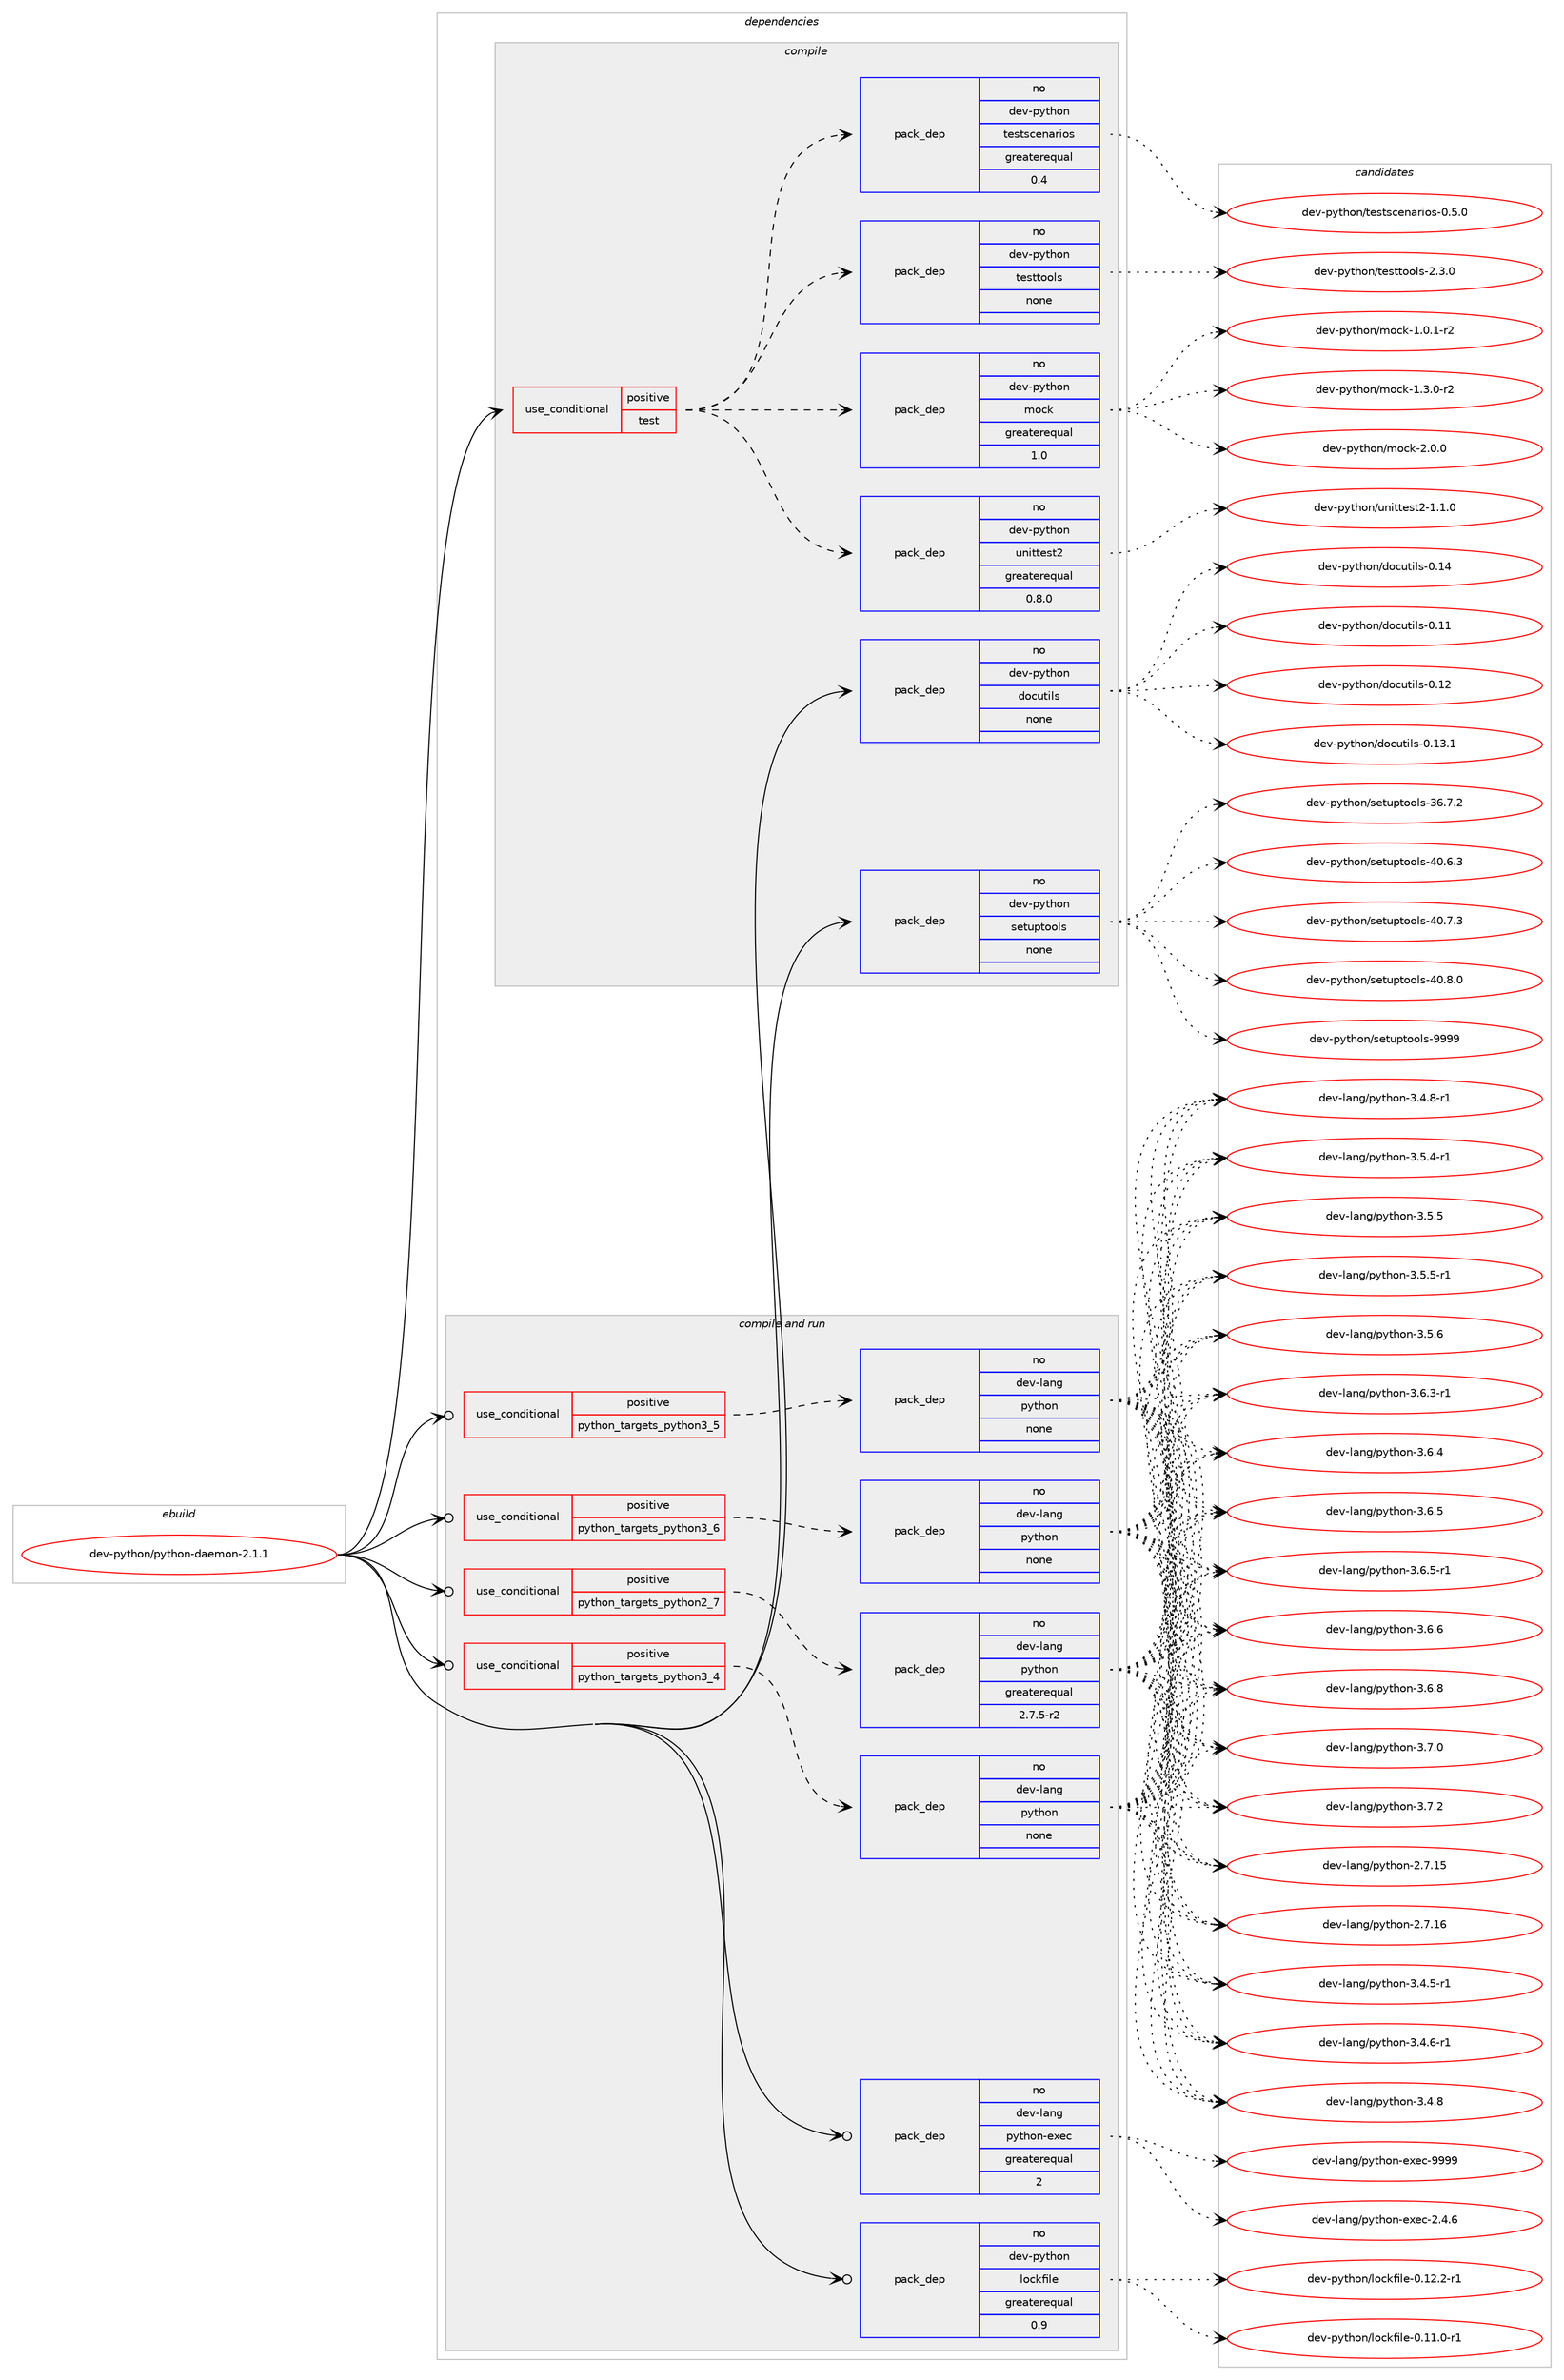 digraph prolog {

# *************
# Graph options
# *************

newrank=true;
concentrate=true;
compound=true;
graph [rankdir=LR,fontname=Helvetica,fontsize=10,ranksep=1.5];#, ranksep=2.5, nodesep=0.2];
edge  [arrowhead=vee];
node  [fontname=Helvetica,fontsize=10];

# **********
# The ebuild
# **********

subgraph cluster_leftcol {
color=gray;
rank=same;
label=<<i>ebuild</i>>;
id [label="dev-python/python-daemon-2.1.1", color=red, width=4, href="../dev-python/python-daemon-2.1.1.svg"];
}

# ****************
# The dependencies
# ****************

subgraph cluster_midcol {
color=gray;
label=<<i>dependencies</i>>;
subgraph cluster_compile {
fillcolor="#eeeeee";
style=filled;
label=<<i>compile</i>>;
subgraph cond382469 {
dependency1434383 [label=<<TABLE BORDER="0" CELLBORDER="1" CELLSPACING="0" CELLPADDING="4"><TR><TD ROWSPAN="3" CELLPADDING="10">use_conditional</TD></TR><TR><TD>positive</TD></TR><TR><TD>test</TD></TR></TABLE>>, shape=none, color=red];
subgraph pack1028561 {
dependency1434384 [label=<<TABLE BORDER="0" CELLBORDER="1" CELLSPACING="0" CELLPADDING="4" WIDTH="220"><TR><TD ROWSPAN="6" CELLPADDING="30">pack_dep</TD></TR><TR><TD WIDTH="110">no</TD></TR><TR><TD>dev-python</TD></TR><TR><TD>unittest2</TD></TR><TR><TD>greaterequal</TD></TR><TR><TD>0.8.0</TD></TR></TABLE>>, shape=none, color=blue];
}
dependency1434383:e -> dependency1434384:w [weight=20,style="dashed",arrowhead="vee"];
subgraph pack1028562 {
dependency1434385 [label=<<TABLE BORDER="0" CELLBORDER="1" CELLSPACING="0" CELLPADDING="4" WIDTH="220"><TR><TD ROWSPAN="6" CELLPADDING="30">pack_dep</TD></TR><TR><TD WIDTH="110">no</TD></TR><TR><TD>dev-python</TD></TR><TR><TD>mock</TD></TR><TR><TD>greaterequal</TD></TR><TR><TD>1.0</TD></TR></TABLE>>, shape=none, color=blue];
}
dependency1434383:e -> dependency1434385:w [weight=20,style="dashed",arrowhead="vee"];
subgraph pack1028563 {
dependency1434386 [label=<<TABLE BORDER="0" CELLBORDER="1" CELLSPACING="0" CELLPADDING="4" WIDTH="220"><TR><TD ROWSPAN="6" CELLPADDING="30">pack_dep</TD></TR><TR><TD WIDTH="110">no</TD></TR><TR><TD>dev-python</TD></TR><TR><TD>testtools</TD></TR><TR><TD>none</TD></TR><TR><TD></TD></TR></TABLE>>, shape=none, color=blue];
}
dependency1434383:e -> dependency1434386:w [weight=20,style="dashed",arrowhead="vee"];
subgraph pack1028564 {
dependency1434387 [label=<<TABLE BORDER="0" CELLBORDER="1" CELLSPACING="0" CELLPADDING="4" WIDTH="220"><TR><TD ROWSPAN="6" CELLPADDING="30">pack_dep</TD></TR><TR><TD WIDTH="110">no</TD></TR><TR><TD>dev-python</TD></TR><TR><TD>testscenarios</TD></TR><TR><TD>greaterequal</TD></TR><TR><TD>0.4</TD></TR></TABLE>>, shape=none, color=blue];
}
dependency1434383:e -> dependency1434387:w [weight=20,style="dashed",arrowhead="vee"];
}
id:e -> dependency1434383:w [weight=20,style="solid",arrowhead="vee"];
subgraph pack1028565 {
dependency1434388 [label=<<TABLE BORDER="0" CELLBORDER="1" CELLSPACING="0" CELLPADDING="4" WIDTH="220"><TR><TD ROWSPAN="6" CELLPADDING="30">pack_dep</TD></TR><TR><TD WIDTH="110">no</TD></TR><TR><TD>dev-python</TD></TR><TR><TD>docutils</TD></TR><TR><TD>none</TD></TR><TR><TD></TD></TR></TABLE>>, shape=none, color=blue];
}
id:e -> dependency1434388:w [weight=20,style="solid",arrowhead="vee"];
subgraph pack1028566 {
dependency1434389 [label=<<TABLE BORDER="0" CELLBORDER="1" CELLSPACING="0" CELLPADDING="4" WIDTH="220"><TR><TD ROWSPAN="6" CELLPADDING="30">pack_dep</TD></TR><TR><TD WIDTH="110">no</TD></TR><TR><TD>dev-python</TD></TR><TR><TD>setuptools</TD></TR><TR><TD>none</TD></TR><TR><TD></TD></TR></TABLE>>, shape=none, color=blue];
}
id:e -> dependency1434389:w [weight=20,style="solid",arrowhead="vee"];
}
subgraph cluster_compileandrun {
fillcolor="#eeeeee";
style=filled;
label=<<i>compile and run</i>>;
subgraph cond382470 {
dependency1434390 [label=<<TABLE BORDER="0" CELLBORDER="1" CELLSPACING="0" CELLPADDING="4"><TR><TD ROWSPAN="3" CELLPADDING="10">use_conditional</TD></TR><TR><TD>positive</TD></TR><TR><TD>python_targets_python2_7</TD></TR></TABLE>>, shape=none, color=red];
subgraph pack1028567 {
dependency1434391 [label=<<TABLE BORDER="0" CELLBORDER="1" CELLSPACING="0" CELLPADDING="4" WIDTH="220"><TR><TD ROWSPAN="6" CELLPADDING="30">pack_dep</TD></TR><TR><TD WIDTH="110">no</TD></TR><TR><TD>dev-lang</TD></TR><TR><TD>python</TD></TR><TR><TD>greaterequal</TD></TR><TR><TD>2.7.5-r2</TD></TR></TABLE>>, shape=none, color=blue];
}
dependency1434390:e -> dependency1434391:w [weight=20,style="dashed",arrowhead="vee"];
}
id:e -> dependency1434390:w [weight=20,style="solid",arrowhead="odotvee"];
subgraph cond382471 {
dependency1434392 [label=<<TABLE BORDER="0" CELLBORDER="1" CELLSPACING="0" CELLPADDING="4"><TR><TD ROWSPAN="3" CELLPADDING="10">use_conditional</TD></TR><TR><TD>positive</TD></TR><TR><TD>python_targets_python3_4</TD></TR></TABLE>>, shape=none, color=red];
subgraph pack1028568 {
dependency1434393 [label=<<TABLE BORDER="0" CELLBORDER="1" CELLSPACING="0" CELLPADDING="4" WIDTH="220"><TR><TD ROWSPAN="6" CELLPADDING="30">pack_dep</TD></TR><TR><TD WIDTH="110">no</TD></TR><TR><TD>dev-lang</TD></TR><TR><TD>python</TD></TR><TR><TD>none</TD></TR><TR><TD></TD></TR></TABLE>>, shape=none, color=blue];
}
dependency1434392:e -> dependency1434393:w [weight=20,style="dashed",arrowhead="vee"];
}
id:e -> dependency1434392:w [weight=20,style="solid",arrowhead="odotvee"];
subgraph cond382472 {
dependency1434394 [label=<<TABLE BORDER="0" CELLBORDER="1" CELLSPACING="0" CELLPADDING="4"><TR><TD ROWSPAN="3" CELLPADDING="10">use_conditional</TD></TR><TR><TD>positive</TD></TR><TR><TD>python_targets_python3_5</TD></TR></TABLE>>, shape=none, color=red];
subgraph pack1028569 {
dependency1434395 [label=<<TABLE BORDER="0" CELLBORDER="1" CELLSPACING="0" CELLPADDING="4" WIDTH="220"><TR><TD ROWSPAN="6" CELLPADDING="30">pack_dep</TD></TR><TR><TD WIDTH="110">no</TD></TR><TR><TD>dev-lang</TD></TR><TR><TD>python</TD></TR><TR><TD>none</TD></TR><TR><TD></TD></TR></TABLE>>, shape=none, color=blue];
}
dependency1434394:e -> dependency1434395:w [weight=20,style="dashed",arrowhead="vee"];
}
id:e -> dependency1434394:w [weight=20,style="solid",arrowhead="odotvee"];
subgraph cond382473 {
dependency1434396 [label=<<TABLE BORDER="0" CELLBORDER="1" CELLSPACING="0" CELLPADDING="4"><TR><TD ROWSPAN="3" CELLPADDING="10">use_conditional</TD></TR><TR><TD>positive</TD></TR><TR><TD>python_targets_python3_6</TD></TR></TABLE>>, shape=none, color=red];
subgraph pack1028570 {
dependency1434397 [label=<<TABLE BORDER="0" CELLBORDER="1" CELLSPACING="0" CELLPADDING="4" WIDTH="220"><TR><TD ROWSPAN="6" CELLPADDING="30">pack_dep</TD></TR><TR><TD WIDTH="110">no</TD></TR><TR><TD>dev-lang</TD></TR><TR><TD>python</TD></TR><TR><TD>none</TD></TR><TR><TD></TD></TR></TABLE>>, shape=none, color=blue];
}
dependency1434396:e -> dependency1434397:w [weight=20,style="dashed",arrowhead="vee"];
}
id:e -> dependency1434396:w [weight=20,style="solid",arrowhead="odotvee"];
subgraph pack1028571 {
dependency1434398 [label=<<TABLE BORDER="0" CELLBORDER="1" CELLSPACING="0" CELLPADDING="4" WIDTH="220"><TR><TD ROWSPAN="6" CELLPADDING="30">pack_dep</TD></TR><TR><TD WIDTH="110">no</TD></TR><TR><TD>dev-lang</TD></TR><TR><TD>python-exec</TD></TR><TR><TD>greaterequal</TD></TR><TR><TD>2</TD></TR></TABLE>>, shape=none, color=blue];
}
id:e -> dependency1434398:w [weight=20,style="solid",arrowhead="odotvee"];
subgraph pack1028572 {
dependency1434399 [label=<<TABLE BORDER="0" CELLBORDER="1" CELLSPACING="0" CELLPADDING="4" WIDTH="220"><TR><TD ROWSPAN="6" CELLPADDING="30">pack_dep</TD></TR><TR><TD WIDTH="110">no</TD></TR><TR><TD>dev-python</TD></TR><TR><TD>lockfile</TD></TR><TR><TD>greaterequal</TD></TR><TR><TD>0.9</TD></TR></TABLE>>, shape=none, color=blue];
}
id:e -> dependency1434399:w [weight=20,style="solid",arrowhead="odotvee"];
}
subgraph cluster_run {
fillcolor="#eeeeee";
style=filled;
label=<<i>run</i>>;
}
}

# **************
# The candidates
# **************

subgraph cluster_choices {
rank=same;
color=gray;
label=<<i>candidates</i>>;

subgraph choice1028561 {
color=black;
nodesep=1;
choice100101118451121211161041111104711711010511611610111511650454946494648 [label="dev-python/unittest2-1.1.0", color=red, width=4,href="../dev-python/unittest2-1.1.0.svg"];
dependency1434384:e -> choice100101118451121211161041111104711711010511611610111511650454946494648:w [style=dotted,weight="100"];
}
subgraph choice1028562 {
color=black;
nodesep=1;
choice1001011184511212111610411111047109111991074549464846494511450 [label="dev-python/mock-1.0.1-r2", color=red, width=4,href="../dev-python/mock-1.0.1-r2.svg"];
choice1001011184511212111610411111047109111991074549465146484511450 [label="dev-python/mock-1.3.0-r2", color=red, width=4,href="../dev-python/mock-1.3.0-r2.svg"];
choice100101118451121211161041111104710911199107455046484648 [label="dev-python/mock-2.0.0", color=red, width=4,href="../dev-python/mock-2.0.0.svg"];
dependency1434385:e -> choice1001011184511212111610411111047109111991074549464846494511450:w [style=dotted,weight="100"];
dependency1434385:e -> choice1001011184511212111610411111047109111991074549465146484511450:w [style=dotted,weight="100"];
dependency1434385:e -> choice100101118451121211161041111104710911199107455046484648:w [style=dotted,weight="100"];
}
subgraph choice1028563 {
color=black;
nodesep=1;
choice1001011184511212111610411111047116101115116116111111108115455046514648 [label="dev-python/testtools-2.3.0", color=red, width=4,href="../dev-python/testtools-2.3.0.svg"];
dependency1434386:e -> choice1001011184511212111610411111047116101115116116111111108115455046514648:w [style=dotted,weight="100"];
}
subgraph choice1028564 {
color=black;
nodesep=1;
choice10010111845112121116104111110471161011151161159910111097114105111115454846534648 [label="dev-python/testscenarios-0.5.0", color=red, width=4,href="../dev-python/testscenarios-0.5.0.svg"];
dependency1434387:e -> choice10010111845112121116104111110471161011151161159910111097114105111115454846534648:w [style=dotted,weight="100"];
}
subgraph choice1028565 {
color=black;
nodesep=1;
choice1001011184511212111610411111047100111991171161051081154548464949 [label="dev-python/docutils-0.11", color=red, width=4,href="../dev-python/docutils-0.11.svg"];
choice1001011184511212111610411111047100111991171161051081154548464950 [label="dev-python/docutils-0.12", color=red, width=4,href="../dev-python/docutils-0.12.svg"];
choice10010111845112121116104111110471001119911711610510811545484649514649 [label="dev-python/docutils-0.13.1", color=red, width=4,href="../dev-python/docutils-0.13.1.svg"];
choice1001011184511212111610411111047100111991171161051081154548464952 [label="dev-python/docutils-0.14", color=red, width=4,href="../dev-python/docutils-0.14.svg"];
dependency1434388:e -> choice1001011184511212111610411111047100111991171161051081154548464949:w [style=dotted,weight="100"];
dependency1434388:e -> choice1001011184511212111610411111047100111991171161051081154548464950:w [style=dotted,weight="100"];
dependency1434388:e -> choice10010111845112121116104111110471001119911711610510811545484649514649:w [style=dotted,weight="100"];
dependency1434388:e -> choice1001011184511212111610411111047100111991171161051081154548464952:w [style=dotted,weight="100"];
}
subgraph choice1028566 {
color=black;
nodesep=1;
choice100101118451121211161041111104711510111611711211611111110811545515446554650 [label="dev-python/setuptools-36.7.2", color=red, width=4,href="../dev-python/setuptools-36.7.2.svg"];
choice100101118451121211161041111104711510111611711211611111110811545524846544651 [label="dev-python/setuptools-40.6.3", color=red, width=4,href="../dev-python/setuptools-40.6.3.svg"];
choice100101118451121211161041111104711510111611711211611111110811545524846554651 [label="dev-python/setuptools-40.7.3", color=red, width=4,href="../dev-python/setuptools-40.7.3.svg"];
choice100101118451121211161041111104711510111611711211611111110811545524846564648 [label="dev-python/setuptools-40.8.0", color=red, width=4,href="../dev-python/setuptools-40.8.0.svg"];
choice10010111845112121116104111110471151011161171121161111111081154557575757 [label="dev-python/setuptools-9999", color=red, width=4,href="../dev-python/setuptools-9999.svg"];
dependency1434389:e -> choice100101118451121211161041111104711510111611711211611111110811545515446554650:w [style=dotted,weight="100"];
dependency1434389:e -> choice100101118451121211161041111104711510111611711211611111110811545524846544651:w [style=dotted,weight="100"];
dependency1434389:e -> choice100101118451121211161041111104711510111611711211611111110811545524846554651:w [style=dotted,weight="100"];
dependency1434389:e -> choice100101118451121211161041111104711510111611711211611111110811545524846564648:w [style=dotted,weight="100"];
dependency1434389:e -> choice10010111845112121116104111110471151011161171121161111111081154557575757:w [style=dotted,weight="100"];
}
subgraph choice1028567 {
color=black;
nodesep=1;
choice10010111845108971101034711212111610411111045504655464953 [label="dev-lang/python-2.7.15", color=red, width=4,href="../dev-lang/python-2.7.15.svg"];
choice10010111845108971101034711212111610411111045504655464954 [label="dev-lang/python-2.7.16", color=red, width=4,href="../dev-lang/python-2.7.16.svg"];
choice1001011184510897110103471121211161041111104551465246534511449 [label="dev-lang/python-3.4.5-r1", color=red, width=4,href="../dev-lang/python-3.4.5-r1.svg"];
choice1001011184510897110103471121211161041111104551465246544511449 [label="dev-lang/python-3.4.6-r1", color=red, width=4,href="../dev-lang/python-3.4.6-r1.svg"];
choice100101118451089711010347112121116104111110455146524656 [label="dev-lang/python-3.4.8", color=red, width=4,href="../dev-lang/python-3.4.8.svg"];
choice1001011184510897110103471121211161041111104551465246564511449 [label="dev-lang/python-3.4.8-r1", color=red, width=4,href="../dev-lang/python-3.4.8-r1.svg"];
choice1001011184510897110103471121211161041111104551465346524511449 [label="dev-lang/python-3.5.4-r1", color=red, width=4,href="../dev-lang/python-3.5.4-r1.svg"];
choice100101118451089711010347112121116104111110455146534653 [label="dev-lang/python-3.5.5", color=red, width=4,href="../dev-lang/python-3.5.5.svg"];
choice1001011184510897110103471121211161041111104551465346534511449 [label="dev-lang/python-3.5.5-r1", color=red, width=4,href="../dev-lang/python-3.5.5-r1.svg"];
choice100101118451089711010347112121116104111110455146534654 [label="dev-lang/python-3.5.6", color=red, width=4,href="../dev-lang/python-3.5.6.svg"];
choice1001011184510897110103471121211161041111104551465446514511449 [label="dev-lang/python-3.6.3-r1", color=red, width=4,href="../dev-lang/python-3.6.3-r1.svg"];
choice100101118451089711010347112121116104111110455146544652 [label="dev-lang/python-3.6.4", color=red, width=4,href="../dev-lang/python-3.6.4.svg"];
choice100101118451089711010347112121116104111110455146544653 [label="dev-lang/python-3.6.5", color=red, width=4,href="../dev-lang/python-3.6.5.svg"];
choice1001011184510897110103471121211161041111104551465446534511449 [label="dev-lang/python-3.6.5-r1", color=red, width=4,href="../dev-lang/python-3.6.5-r1.svg"];
choice100101118451089711010347112121116104111110455146544654 [label="dev-lang/python-3.6.6", color=red, width=4,href="../dev-lang/python-3.6.6.svg"];
choice100101118451089711010347112121116104111110455146544656 [label="dev-lang/python-3.6.8", color=red, width=4,href="../dev-lang/python-3.6.8.svg"];
choice100101118451089711010347112121116104111110455146554648 [label="dev-lang/python-3.7.0", color=red, width=4,href="../dev-lang/python-3.7.0.svg"];
choice100101118451089711010347112121116104111110455146554650 [label="dev-lang/python-3.7.2", color=red, width=4,href="../dev-lang/python-3.7.2.svg"];
dependency1434391:e -> choice10010111845108971101034711212111610411111045504655464953:w [style=dotted,weight="100"];
dependency1434391:e -> choice10010111845108971101034711212111610411111045504655464954:w [style=dotted,weight="100"];
dependency1434391:e -> choice1001011184510897110103471121211161041111104551465246534511449:w [style=dotted,weight="100"];
dependency1434391:e -> choice1001011184510897110103471121211161041111104551465246544511449:w [style=dotted,weight="100"];
dependency1434391:e -> choice100101118451089711010347112121116104111110455146524656:w [style=dotted,weight="100"];
dependency1434391:e -> choice1001011184510897110103471121211161041111104551465246564511449:w [style=dotted,weight="100"];
dependency1434391:e -> choice1001011184510897110103471121211161041111104551465346524511449:w [style=dotted,weight="100"];
dependency1434391:e -> choice100101118451089711010347112121116104111110455146534653:w [style=dotted,weight="100"];
dependency1434391:e -> choice1001011184510897110103471121211161041111104551465346534511449:w [style=dotted,weight="100"];
dependency1434391:e -> choice100101118451089711010347112121116104111110455146534654:w [style=dotted,weight="100"];
dependency1434391:e -> choice1001011184510897110103471121211161041111104551465446514511449:w [style=dotted,weight="100"];
dependency1434391:e -> choice100101118451089711010347112121116104111110455146544652:w [style=dotted,weight="100"];
dependency1434391:e -> choice100101118451089711010347112121116104111110455146544653:w [style=dotted,weight="100"];
dependency1434391:e -> choice1001011184510897110103471121211161041111104551465446534511449:w [style=dotted,weight="100"];
dependency1434391:e -> choice100101118451089711010347112121116104111110455146544654:w [style=dotted,weight="100"];
dependency1434391:e -> choice100101118451089711010347112121116104111110455146544656:w [style=dotted,weight="100"];
dependency1434391:e -> choice100101118451089711010347112121116104111110455146554648:w [style=dotted,weight="100"];
dependency1434391:e -> choice100101118451089711010347112121116104111110455146554650:w [style=dotted,weight="100"];
}
subgraph choice1028568 {
color=black;
nodesep=1;
choice10010111845108971101034711212111610411111045504655464953 [label="dev-lang/python-2.7.15", color=red, width=4,href="../dev-lang/python-2.7.15.svg"];
choice10010111845108971101034711212111610411111045504655464954 [label="dev-lang/python-2.7.16", color=red, width=4,href="../dev-lang/python-2.7.16.svg"];
choice1001011184510897110103471121211161041111104551465246534511449 [label="dev-lang/python-3.4.5-r1", color=red, width=4,href="../dev-lang/python-3.4.5-r1.svg"];
choice1001011184510897110103471121211161041111104551465246544511449 [label="dev-lang/python-3.4.6-r1", color=red, width=4,href="../dev-lang/python-3.4.6-r1.svg"];
choice100101118451089711010347112121116104111110455146524656 [label="dev-lang/python-3.4.8", color=red, width=4,href="../dev-lang/python-3.4.8.svg"];
choice1001011184510897110103471121211161041111104551465246564511449 [label="dev-lang/python-3.4.8-r1", color=red, width=4,href="../dev-lang/python-3.4.8-r1.svg"];
choice1001011184510897110103471121211161041111104551465346524511449 [label="dev-lang/python-3.5.4-r1", color=red, width=4,href="../dev-lang/python-3.5.4-r1.svg"];
choice100101118451089711010347112121116104111110455146534653 [label="dev-lang/python-3.5.5", color=red, width=4,href="../dev-lang/python-3.5.5.svg"];
choice1001011184510897110103471121211161041111104551465346534511449 [label="dev-lang/python-3.5.5-r1", color=red, width=4,href="../dev-lang/python-3.5.5-r1.svg"];
choice100101118451089711010347112121116104111110455146534654 [label="dev-lang/python-3.5.6", color=red, width=4,href="../dev-lang/python-3.5.6.svg"];
choice1001011184510897110103471121211161041111104551465446514511449 [label="dev-lang/python-3.6.3-r1", color=red, width=4,href="../dev-lang/python-3.6.3-r1.svg"];
choice100101118451089711010347112121116104111110455146544652 [label="dev-lang/python-3.6.4", color=red, width=4,href="../dev-lang/python-3.6.4.svg"];
choice100101118451089711010347112121116104111110455146544653 [label="dev-lang/python-3.6.5", color=red, width=4,href="../dev-lang/python-3.6.5.svg"];
choice1001011184510897110103471121211161041111104551465446534511449 [label="dev-lang/python-3.6.5-r1", color=red, width=4,href="../dev-lang/python-3.6.5-r1.svg"];
choice100101118451089711010347112121116104111110455146544654 [label="dev-lang/python-3.6.6", color=red, width=4,href="../dev-lang/python-3.6.6.svg"];
choice100101118451089711010347112121116104111110455146544656 [label="dev-lang/python-3.6.8", color=red, width=4,href="../dev-lang/python-3.6.8.svg"];
choice100101118451089711010347112121116104111110455146554648 [label="dev-lang/python-3.7.0", color=red, width=4,href="../dev-lang/python-3.7.0.svg"];
choice100101118451089711010347112121116104111110455146554650 [label="dev-lang/python-3.7.2", color=red, width=4,href="../dev-lang/python-3.7.2.svg"];
dependency1434393:e -> choice10010111845108971101034711212111610411111045504655464953:w [style=dotted,weight="100"];
dependency1434393:e -> choice10010111845108971101034711212111610411111045504655464954:w [style=dotted,weight="100"];
dependency1434393:e -> choice1001011184510897110103471121211161041111104551465246534511449:w [style=dotted,weight="100"];
dependency1434393:e -> choice1001011184510897110103471121211161041111104551465246544511449:w [style=dotted,weight="100"];
dependency1434393:e -> choice100101118451089711010347112121116104111110455146524656:w [style=dotted,weight="100"];
dependency1434393:e -> choice1001011184510897110103471121211161041111104551465246564511449:w [style=dotted,weight="100"];
dependency1434393:e -> choice1001011184510897110103471121211161041111104551465346524511449:w [style=dotted,weight="100"];
dependency1434393:e -> choice100101118451089711010347112121116104111110455146534653:w [style=dotted,weight="100"];
dependency1434393:e -> choice1001011184510897110103471121211161041111104551465346534511449:w [style=dotted,weight="100"];
dependency1434393:e -> choice100101118451089711010347112121116104111110455146534654:w [style=dotted,weight="100"];
dependency1434393:e -> choice1001011184510897110103471121211161041111104551465446514511449:w [style=dotted,weight="100"];
dependency1434393:e -> choice100101118451089711010347112121116104111110455146544652:w [style=dotted,weight="100"];
dependency1434393:e -> choice100101118451089711010347112121116104111110455146544653:w [style=dotted,weight="100"];
dependency1434393:e -> choice1001011184510897110103471121211161041111104551465446534511449:w [style=dotted,weight="100"];
dependency1434393:e -> choice100101118451089711010347112121116104111110455146544654:w [style=dotted,weight="100"];
dependency1434393:e -> choice100101118451089711010347112121116104111110455146544656:w [style=dotted,weight="100"];
dependency1434393:e -> choice100101118451089711010347112121116104111110455146554648:w [style=dotted,weight="100"];
dependency1434393:e -> choice100101118451089711010347112121116104111110455146554650:w [style=dotted,weight="100"];
}
subgraph choice1028569 {
color=black;
nodesep=1;
choice10010111845108971101034711212111610411111045504655464953 [label="dev-lang/python-2.7.15", color=red, width=4,href="../dev-lang/python-2.7.15.svg"];
choice10010111845108971101034711212111610411111045504655464954 [label="dev-lang/python-2.7.16", color=red, width=4,href="../dev-lang/python-2.7.16.svg"];
choice1001011184510897110103471121211161041111104551465246534511449 [label="dev-lang/python-3.4.5-r1", color=red, width=4,href="../dev-lang/python-3.4.5-r1.svg"];
choice1001011184510897110103471121211161041111104551465246544511449 [label="dev-lang/python-3.4.6-r1", color=red, width=4,href="../dev-lang/python-3.4.6-r1.svg"];
choice100101118451089711010347112121116104111110455146524656 [label="dev-lang/python-3.4.8", color=red, width=4,href="../dev-lang/python-3.4.8.svg"];
choice1001011184510897110103471121211161041111104551465246564511449 [label="dev-lang/python-3.4.8-r1", color=red, width=4,href="../dev-lang/python-3.4.8-r1.svg"];
choice1001011184510897110103471121211161041111104551465346524511449 [label="dev-lang/python-3.5.4-r1", color=red, width=4,href="../dev-lang/python-3.5.4-r1.svg"];
choice100101118451089711010347112121116104111110455146534653 [label="dev-lang/python-3.5.5", color=red, width=4,href="../dev-lang/python-3.5.5.svg"];
choice1001011184510897110103471121211161041111104551465346534511449 [label="dev-lang/python-3.5.5-r1", color=red, width=4,href="../dev-lang/python-3.5.5-r1.svg"];
choice100101118451089711010347112121116104111110455146534654 [label="dev-lang/python-3.5.6", color=red, width=4,href="../dev-lang/python-3.5.6.svg"];
choice1001011184510897110103471121211161041111104551465446514511449 [label="dev-lang/python-3.6.3-r1", color=red, width=4,href="../dev-lang/python-3.6.3-r1.svg"];
choice100101118451089711010347112121116104111110455146544652 [label="dev-lang/python-3.6.4", color=red, width=4,href="../dev-lang/python-3.6.4.svg"];
choice100101118451089711010347112121116104111110455146544653 [label="dev-lang/python-3.6.5", color=red, width=4,href="../dev-lang/python-3.6.5.svg"];
choice1001011184510897110103471121211161041111104551465446534511449 [label="dev-lang/python-3.6.5-r1", color=red, width=4,href="../dev-lang/python-3.6.5-r1.svg"];
choice100101118451089711010347112121116104111110455146544654 [label="dev-lang/python-3.6.6", color=red, width=4,href="../dev-lang/python-3.6.6.svg"];
choice100101118451089711010347112121116104111110455146544656 [label="dev-lang/python-3.6.8", color=red, width=4,href="../dev-lang/python-3.6.8.svg"];
choice100101118451089711010347112121116104111110455146554648 [label="dev-lang/python-3.7.0", color=red, width=4,href="../dev-lang/python-3.7.0.svg"];
choice100101118451089711010347112121116104111110455146554650 [label="dev-lang/python-3.7.2", color=red, width=4,href="../dev-lang/python-3.7.2.svg"];
dependency1434395:e -> choice10010111845108971101034711212111610411111045504655464953:w [style=dotted,weight="100"];
dependency1434395:e -> choice10010111845108971101034711212111610411111045504655464954:w [style=dotted,weight="100"];
dependency1434395:e -> choice1001011184510897110103471121211161041111104551465246534511449:w [style=dotted,weight="100"];
dependency1434395:e -> choice1001011184510897110103471121211161041111104551465246544511449:w [style=dotted,weight="100"];
dependency1434395:e -> choice100101118451089711010347112121116104111110455146524656:w [style=dotted,weight="100"];
dependency1434395:e -> choice1001011184510897110103471121211161041111104551465246564511449:w [style=dotted,weight="100"];
dependency1434395:e -> choice1001011184510897110103471121211161041111104551465346524511449:w [style=dotted,weight="100"];
dependency1434395:e -> choice100101118451089711010347112121116104111110455146534653:w [style=dotted,weight="100"];
dependency1434395:e -> choice1001011184510897110103471121211161041111104551465346534511449:w [style=dotted,weight="100"];
dependency1434395:e -> choice100101118451089711010347112121116104111110455146534654:w [style=dotted,weight="100"];
dependency1434395:e -> choice1001011184510897110103471121211161041111104551465446514511449:w [style=dotted,weight="100"];
dependency1434395:e -> choice100101118451089711010347112121116104111110455146544652:w [style=dotted,weight="100"];
dependency1434395:e -> choice100101118451089711010347112121116104111110455146544653:w [style=dotted,weight="100"];
dependency1434395:e -> choice1001011184510897110103471121211161041111104551465446534511449:w [style=dotted,weight="100"];
dependency1434395:e -> choice100101118451089711010347112121116104111110455146544654:w [style=dotted,weight="100"];
dependency1434395:e -> choice100101118451089711010347112121116104111110455146544656:w [style=dotted,weight="100"];
dependency1434395:e -> choice100101118451089711010347112121116104111110455146554648:w [style=dotted,weight="100"];
dependency1434395:e -> choice100101118451089711010347112121116104111110455146554650:w [style=dotted,weight="100"];
}
subgraph choice1028570 {
color=black;
nodesep=1;
choice10010111845108971101034711212111610411111045504655464953 [label="dev-lang/python-2.7.15", color=red, width=4,href="../dev-lang/python-2.7.15.svg"];
choice10010111845108971101034711212111610411111045504655464954 [label="dev-lang/python-2.7.16", color=red, width=4,href="../dev-lang/python-2.7.16.svg"];
choice1001011184510897110103471121211161041111104551465246534511449 [label="dev-lang/python-3.4.5-r1", color=red, width=4,href="../dev-lang/python-3.4.5-r1.svg"];
choice1001011184510897110103471121211161041111104551465246544511449 [label="dev-lang/python-3.4.6-r1", color=red, width=4,href="../dev-lang/python-3.4.6-r1.svg"];
choice100101118451089711010347112121116104111110455146524656 [label="dev-lang/python-3.4.8", color=red, width=4,href="../dev-lang/python-3.4.8.svg"];
choice1001011184510897110103471121211161041111104551465246564511449 [label="dev-lang/python-3.4.8-r1", color=red, width=4,href="../dev-lang/python-3.4.8-r1.svg"];
choice1001011184510897110103471121211161041111104551465346524511449 [label="dev-lang/python-3.5.4-r1", color=red, width=4,href="../dev-lang/python-3.5.4-r1.svg"];
choice100101118451089711010347112121116104111110455146534653 [label="dev-lang/python-3.5.5", color=red, width=4,href="../dev-lang/python-3.5.5.svg"];
choice1001011184510897110103471121211161041111104551465346534511449 [label="dev-lang/python-3.5.5-r1", color=red, width=4,href="../dev-lang/python-3.5.5-r1.svg"];
choice100101118451089711010347112121116104111110455146534654 [label="dev-lang/python-3.5.6", color=red, width=4,href="../dev-lang/python-3.5.6.svg"];
choice1001011184510897110103471121211161041111104551465446514511449 [label="dev-lang/python-3.6.3-r1", color=red, width=4,href="../dev-lang/python-3.6.3-r1.svg"];
choice100101118451089711010347112121116104111110455146544652 [label="dev-lang/python-3.6.4", color=red, width=4,href="../dev-lang/python-3.6.4.svg"];
choice100101118451089711010347112121116104111110455146544653 [label="dev-lang/python-3.6.5", color=red, width=4,href="../dev-lang/python-3.6.5.svg"];
choice1001011184510897110103471121211161041111104551465446534511449 [label="dev-lang/python-3.6.5-r1", color=red, width=4,href="../dev-lang/python-3.6.5-r1.svg"];
choice100101118451089711010347112121116104111110455146544654 [label="dev-lang/python-3.6.6", color=red, width=4,href="../dev-lang/python-3.6.6.svg"];
choice100101118451089711010347112121116104111110455146544656 [label="dev-lang/python-3.6.8", color=red, width=4,href="../dev-lang/python-3.6.8.svg"];
choice100101118451089711010347112121116104111110455146554648 [label="dev-lang/python-3.7.0", color=red, width=4,href="../dev-lang/python-3.7.0.svg"];
choice100101118451089711010347112121116104111110455146554650 [label="dev-lang/python-3.7.2", color=red, width=4,href="../dev-lang/python-3.7.2.svg"];
dependency1434397:e -> choice10010111845108971101034711212111610411111045504655464953:w [style=dotted,weight="100"];
dependency1434397:e -> choice10010111845108971101034711212111610411111045504655464954:w [style=dotted,weight="100"];
dependency1434397:e -> choice1001011184510897110103471121211161041111104551465246534511449:w [style=dotted,weight="100"];
dependency1434397:e -> choice1001011184510897110103471121211161041111104551465246544511449:w [style=dotted,weight="100"];
dependency1434397:e -> choice100101118451089711010347112121116104111110455146524656:w [style=dotted,weight="100"];
dependency1434397:e -> choice1001011184510897110103471121211161041111104551465246564511449:w [style=dotted,weight="100"];
dependency1434397:e -> choice1001011184510897110103471121211161041111104551465346524511449:w [style=dotted,weight="100"];
dependency1434397:e -> choice100101118451089711010347112121116104111110455146534653:w [style=dotted,weight="100"];
dependency1434397:e -> choice1001011184510897110103471121211161041111104551465346534511449:w [style=dotted,weight="100"];
dependency1434397:e -> choice100101118451089711010347112121116104111110455146534654:w [style=dotted,weight="100"];
dependency1434397:e -> choice1001011184510897110103471121211161041111104551465446514511449:w [style=dotted,weight="100"];
dependency1434397:e -> choice100101118451089711010347112121116104111110455146544652:w [style=dotted,weight="100"];
dependency1434397:e -> choice100101118451089711010347112121116104111110455146544653:w [style=dotted,weight="100"];
dependency1434397:e -> choice1001011184510897110103471121211161041111104551465446534511449:w [style=dotted,weight="100"];
dependency1434397:e -> choice100101118451089711010347112121116104111110455146544654:w [style=dotted,weight="100"];
dependency1434397:e -> choice100101118451089711010347112121116104111110455146544656:w [style=dotted,weight="100"];
dependency1434397:e -> choice100101118451089711010347112121116104111110455146554648:w [style=dotted,weight="100"];
dependency1434397:e -> choice100101118451089711010347112121116104111110455146554650:w [style=dotted,weight="100"];
}
subgraph choice1028571 {
color=black;
nodesep=1;
choice1001011184510897110103471121211161041111104510112010199455046524654 [label="dev-lang/python-exec-2.4.6", color=red, width=4,href="../dev-lang/python-exec-2.4.6.svg"];
choice10010111845108971101034711212111610411111045101120101994557575757 [label="dev-lang/python-exec-9999", color=red, width=4,href="../dev-lang/python-exec-9999.svg"];
dependency1434398:e -> choice1001011184510897110103471121211161041111104510112010199455046524654:w [style=dotted,weight="100"];
dependency1434398:e -> choice10010111845108971101034711212111610411111045101120101994557575757:w [style=dotted,weight="100"];
}
subgraph choice1028572 {
color=black;
nodesep=1;
choice100101118451121211161041111104710811199107102105108101454846494946484511449 [label="dev-python/lockfile-0.11.0-r1", color=red, width=4,href="../dev-python/lockfile-0.11.0-r1.svg"];
choice100101118451121211161041111104710811199107102105108101454846495046504511449 [label="dev-python/lockfile-0.12.2-r1", color=red, width=4,href="../dev-python/lockfile-0.12.2-r1.svg"];
dependency1434399:e -> choice100101118451121211161041111104710811199107102105108101454846494946484511449:w [style=dotted,weight="100"];
dependency1434399:e -> choice100101118451121211161041111104710811199107102105108101454846495046504511449:w [style=dotted,weight="100"];
}
}

}
